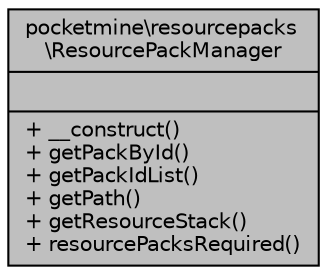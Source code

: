 digraph "pocketmine\resourcepacks\ResourcePackManager"
{
 // INTERACTIVE_SVG=YES
 // LATEX_PDF_SIZE
  edge [fontname="Helvetica",fontsize="10",labelfontname="Helvetica",labelfontsize="10"];
  node [fontname="Helvetica",fontsize="10",shape=record];
  Node1 [label="{pocketmine\\resourcepacks\l\\ResourcePackManager\n||+ __construct()\l+ getPackById()\l+ getPackIdList()\l+ getPath()\l+ getResourceStack()\l+ resourcePacksRequired()\l}",height=0.2,width=0.4,color="black", fillcolor="grey75", style="filled", fontcolor="black",tooltip=" "];
}
